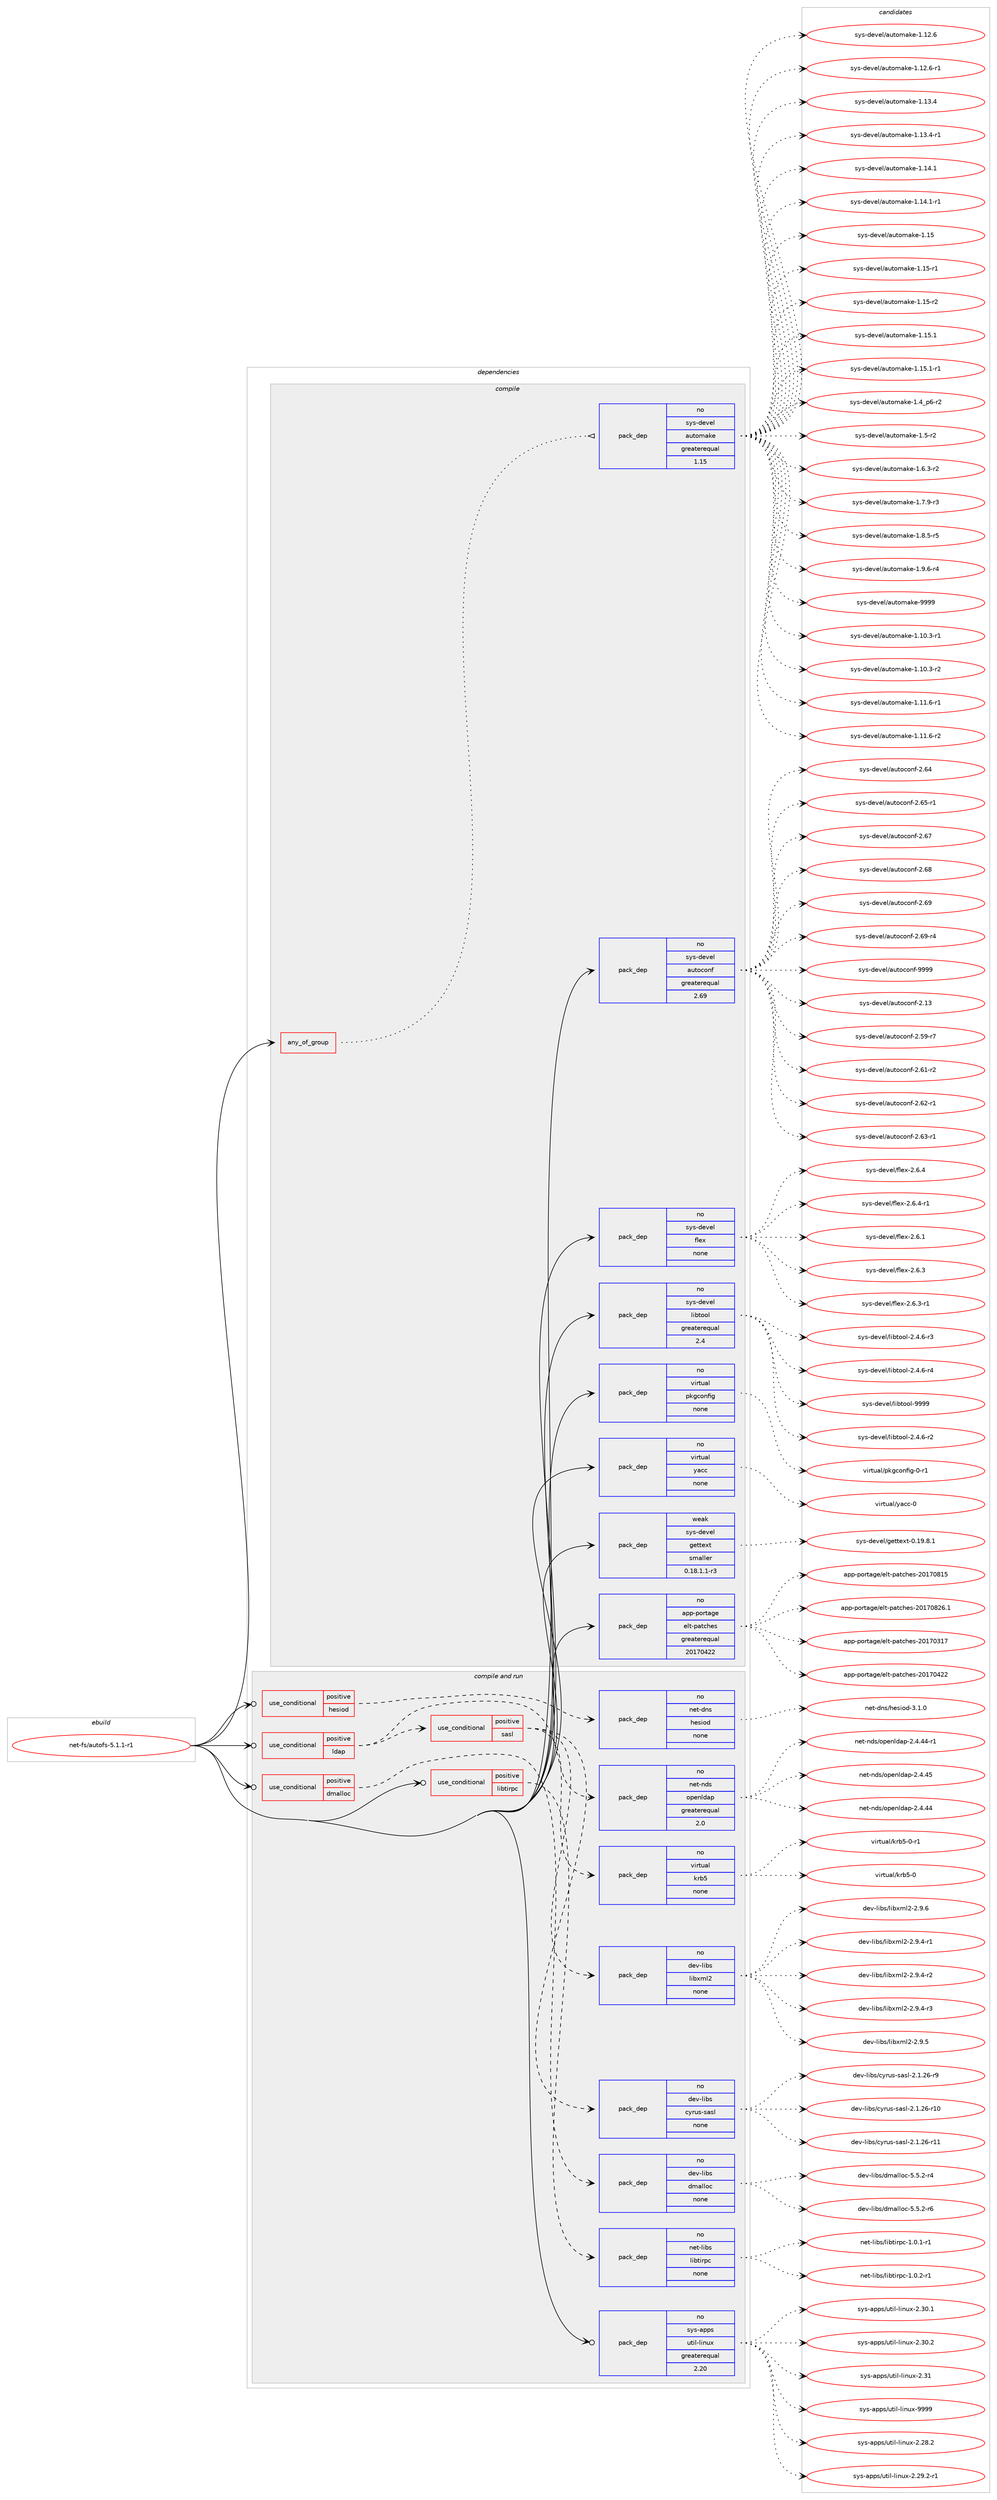 digraph prolog {

# *************
# Graph options
# *************

newrank=true;
concentrate=true;
compound=true;
graph [rankdir=LR,fontname=Helvetica,fontsize=10,ranksep=1.5];#, ranksep=2.5, nodesep=0.2];
edge  [arrowhead=vee];
node  [fontname=Helvetica,fontsize=10];

# **********
# The ebuild
# **********

subgraph cluster_leftcol {
color=gray;
rank=same;
label=<<i>ebuild</i>>;
id [label="net-fs/autofs-5.1.1-r1", color=red, width=4, href="../net-fs/autofs-5.1.1-r1.svg"];
}

# ****************
# The dependencies
# ****************

subgraph cluster_midcol {
color=gray;
label=<<i>dependencies</i>>;
subgraph cluster_compile {
fillcolor="#eeeeee";
style=filled;
label=<<i>compile</i>>;
subgraph any6581 {
dependency409292 [label=<<TABLE BORDER="0" CELLBORDER="1" CELLSPACING="0" CELLPADDING="4"><TR><TD CELLPADDING="10">any_of_group</TD></TR></TABLE>>, shape=none, color=red];subgraph pack301265 {
dependency409293 [label=<<TABLE BORDER="0" CELLBORDER="1" CELLSPACING="0" CELLPADDING="4" WIDTH="220"><TR><TD ROWSPAN="6" CELLPADDING="30">pack_dep</TD></TR><TR><TD WIDTH="110">no</TD></TR><TR><TD>sys-devel</TD></TR><TR><TD>automake</TD></TR><TR><TD>greaterequal</TD></TR><TR><TD>1.15</TD></TR></TABLE>>, shape=none, color=blue];
}
dependency409292:e -> dependency409293:w [weight=20,style="dotted",arrowhead="oinv"];
}
id:e -> dependency409292:w [weight=20,style="solid",arrowhead="vee"];
subgraph pack301266 {
dependency409294 [label=<<TABLE BORDER="0" CELLBORDER="1" CELLSPACING="0" CELLPADDING="4" WIDTH="220"><TR><TD ROWSPAN="6" CELLPADDING="30">pack_dep</TD></TR><TR><TD WIDTH="110">no</TD></TR><TR><TD>app-portage</TD></TR><TR><TD>elt-patches</TD></TR><TR><TD>greaterequal</TD></TR><TR><TD>20170422</TD></TR></TABLE>>, shape=none, color=blue];
}
id:e -> dependency409294:w [weight=20,style="solid",arrowhead="vee"];
subgraph pack301267 {
dependency409295 [label=<<TABLE BORDER="0" CELLBORDER="1" CELLSPACING="0" CELLPADDING="4" WIDTH="220"><TR><TD ROWSPAN="6" CELLPADDING="30">pack_dep</TD></TR><TR><TD WIDTH="110">no</TD></TR><TR><TD>sys-devel</TD></TR><TR><TD>autoconf</TD></TR><TR><TD>greaterequal</TD></TR><TR><TD>2.69</TD></TR></TABLE>>, shape=none, color=blue];
}
id:e -> dependency409295:w [weight=20,style="solid",arrowhead="vee"];
subgraph pack301268 {
dependency409296 [label=<<TABLE BORDER="0" CELLBORDER="1" CELLSPACING="0" CELLPADDING="4" WIDTH="220"><TR><TD ROWSPAN="6" CELLPADDING="30">pack_dep</TD></TR><TR><TD WIDTH="110">no</TD></TR><TR><TD>sys-devel</TD></TR><TR><TD>flex</TD></TR><TR><TD>none</TD></TR><TR><TD></TD></TR></TABLE>>, shape=none, color=blue];
}
id:e -> dependency409296:w [weight=20,style="solid",arrowhead="vee"];
subgraph pack301269 {
dependency409297 [label=<<TABLE BORDER="0" CELLBORDER="1" CELLSPACING="0" CELLPADDING="4" WIDTH="220"><TR><TD ROWSPAN="6" CELLPADDING="30">pack_dep</TD></TR><TR><TD WIDTH="110">no</TD></TR><TR><TD>sys-devel</TD></TR><TR><TD>libtool</TD></TR><TR><TD>greaterequal</TD></TR><TR><TD>2.4</TD></TR></TABLE>>, shape=none, color=blue];
}
id:e -> dependency409297:w [weight=20,style="solid",arrowhead="vee"];
subgraph pack301270 {
dependency409298 [label=<<TABLE BORDER="0" CELLBORDER="1" CELLSPACING="0" CELLPADDING="4" WIDTH="220"><TR><TD ROWSPAN="6" CELLPADDING="30">pack_dep</TD></TR><TR><TD WIDTH="110">no</TD></TR><TR><TD>virtual</TD></TR><TR><TD>pkgconfig</TD></TR><TR><TD>none</TD></TR><TR><TD></TD></TR></TABLE>>, shape=none, color=blue];
}
id:e -> dependency409298:w [weight=20,style="solid",arrowhead="vee"];
subgraph pack301271 {
dependency409299 [label=<<TABLE BORDER="0" CELLBORDER="1" CELLSPACING="0" CELLPADDING="4" WIDTH="220"><TR><TD ROWSPAN="6" CELLPADDING="30">pack_dep</TD></TR><TR><TD WIDTH="110">no</TD></TR><TR><TD>virtual</TD></TR><TR><TD>yacc</TD></TR><TR><TD>none</TD></TR><TR><TD></TD></TR></TABLE>>, shape=none, color=blue];
}
id:e -> dependency409299:w [weight=20,style="solid",arrowhead="vee"];
subgraph pack301272 {
dependency409300 [label=<<TABLE BORDER="0" CELLBORDER="1" CELLSPACING="0" CELLPADDING="4" WIDTH="220"><TR><TD ROWSPAN="6" CELLPADDING="30">pack_dep</TD></TR><TR><TD WIDTH="110">weak</TD></TR><TR><TD>sys-devel</TD></TR><TR><TD>gettext</TD></TR><TR><TD>smaller</TD></TR><TR><TD>0.18.1.1-r3</TD></TR></TABLE>>, shape=none, color=blue];
}
id:e -> dependency409300:w [weight=20,style="solid",arrowhead="vee"];
}
subgraph cluster_compileandrun {
fillcolor="#eeeeee";
style=filled;
label=<<i>compile and run</i>>;
subgraph cond101258 {
dependency409301 [label=<<TABLE BORDER="0" CELLBORDER="1" CELLSPACING="0" CELLPADDING="4"><TR><TD ROWSPAN="3" CELLPADDING="10">use_conditional</TD></TR><TR><TD>positive</TD></TR><TR><TD>dmalloc</TD></TR></TABLE>>, shape=none, color=red];
subgraph pack301273 {
dependency409302 [label=<<TABLE BORDER="0" CELLBORDER="1" CELLSPACING="0" CELLPADDING="4" WIDTH="220"><TR><TD ROWSPAN="6" CELLPADDING="30">pack_dep</TD></TR><TR><TD WIDTH="110">no</TD></TR><TR><TD>dev-libs</TD></TR><TR><TD>dmalloc</TD></TR><TR><TD>none</TD></TR><TR><TD></TD></TR></TABLE>>, shape=none, color=blue];
}
dependency409301:e -> dependency409302:w [weight=20,style="dashed",arrowhead="vee"];
}
id:e -> dependency409301:w [weight=20,style="solid",arrowhead="odotvee"];
subgraph cond101259 {
dependency409303 [label=<<TABLE BORDER="0" CELLBORDER="1" CELLSPACING="0" CELLPADDING="4"><TR><TD ROWSPAN="3" CELLPADDING="10">use_conditional</TD></TR><TR><TD>positive</TD></TR><TR><TD>hesiod</TD></TR></TABLE>>, shape=none, color=red];
subgraph pack301274 {
dependency409304 [label=<<TABLE BORDER="0" CELLBORDER="1" CELLSPACING="0" CELLPADDING="4" WIDTH="220"><TR><TD ROWSPAN="6" CELLPADDING="30">pack_dep</TD></TR><TR><TD WIDTH="110">no</TD></TR><TR><TD>net-dns</TD></TR><TR><TD>hesiod</TD></TR><TR><TD>none</TD></TR><TR><TD></TD></TR></TABLE>>, shape=none, color=blue];
}
dependency409303:e -> dependency409304:w [weight=20,style="dashed",arrowhead="vee"];
}
id:e -> dependency409303:w [weight=20,style="solid",arrowhead="odotvee"];
subgraph cond101260 {
dependency409305 [label=<<TABLE BORDER="0" CELLBORDER="1" CELLSPACING="0" CELLPADDING="4"><TR><TD ROWSPAN="3" CELLPADDING="10">use_conditional</TD></TR><TR><TD>positive</TD></TR><TR><TD>ldap</TD></TR></TABLE>>, shape=none, color=red];
subgraph pack301275 {
dependency409306 [label=<<TABLE BORDER="0" CELLBORDER="1" CELLSPACING="0" CELLPADDING="4" WIDTH="220"><TR><TD ROWSPAN="6" CELLPADDING="30">pack_dep</TD></TR><TR><TD WIDTH="110">no</TD></TR><TR><TD>net-nds</TD></TR><TR><TD>openldap</TD></TR><TR><TD>greaterequal</TD></TR><TR><TD>2.0</TD></TR></TABLE>>, shape=none, color=blue];
}
dependency409305:e -> dependency409306:w [weight=20,style="dashed",arrowhead="vee"];
subgraph cond101261 {
dependency409307 [label=<<TABLE BORDER="0" CELLBORDER="1" CELLSPACING="0" CELLPADDING="4"><TR><TD ROWSPAN="3" CELLPADDING="10">use_conditional</TD></TR><TR><TD>positive</TD></TR><TR><TD>sasl</TD></TR></TABLE>>, shape=none, color=red];
subgraph pack301276 {
dependency409308 [label=<<TABLE BORDER="0" CELLBORDER="1" CELLSPACING="0" CELLPADDING="4" WIDTH="220"><TR><TD ROWSPAN="6" CELLPADDING="30">pack_dep</TD></TR><TR><TD WIDTH="110">no</TD></TR><TR><TD>dev-libs</TD></TR><TR><TD>cyrus-sasl</TD></TR><TR><TD>none</TD></TR><TR><TD></TD></TR></TABLE>>, shape=none, color=blue];
}
dependency409307:e -> dependency409308:w [weight=20,style="dashed",arrowhead="vee"];
subgraph pack301277 {
dependency409309 [label=<<TABLE BORDER="0" CELLBORDER="1" CELLSPACING="0" CELLPADDING="4" WIDTH="220"><TR><TD ROWSPAN="6" CELLPADDING="30">pack_dep</TD></TR><TR><TD WIDTH="110">no</TD></TR><TR><TD>dev-libs</TD></TR><TR><TD>libxml2</TD></TR><TR><TD>none</TD></TR><TR><TD></TD></TR></TABLE>>, shape=none, color=blue];
}
dependency409307:e -> dependency409309:w [weight=20,style="dashed",arrowhead="vee"];
subgraph pack301278 {
dependency409310 [label=<<TABLE BORDER="0" CELLBORDER="1" CELLSPACING="0" CELLPADDING="4" WIDTH="220"><TR><TD ROWSPAN="6" CELLPADDING="30">pack_dep</TD></TR><TR><TD WIDTH="110">no</TD></TR><TR><TD>virtual</TD></TR><TR><TD>krb5</TD></TR><TR><TD>none</TD></TR><TR><TD></TD></TR></TABLE>>, shape=none, color=blue];
}
dependency409307:e -> dependency409310:w [weight=20,style="dashed",arrowhead="vee"];
}
dependency409305:e -> dependency409307:w [weight=20,style="dashed",arrowhead="vee"];
}
id:e -> dependency409305:w [weight=20,style="solid",arrowhead="odotvee"];
subgraph cond101262 {
dependency409311 [label=<<TABLE BORDER="0" CELLBORDER="1" CELLSPACING="0" CELLPADDING="4"><TR><TD ROWSPAN="3" CELLPADDING="10">use_conditional</TD></TR><TR><TD>positive</TD></TR><TR><TD>libtirpc</TD></TR></TABLE>>, shape=none, color=red];
subgraph pack301279 {
dependency409312 [label=<<TABLE BORDER="0" CELLBORDER="1" CELLSPACING="0" CELLPADDING="4" WIDTH="220"><TR><TD ROWSPAN="6" CELLPADDING="30">pack_dep</TD></TR><TR><TD WIDTH="110">no</TD></TR><TR><TD>net-libs</TD></TR><TR><TD>libtirpc</TD></TR><TR><TD>none</TD></TR><TR><TD></TD></TR></TABLE>>, shape=none, color=blue];
}
dependency409311:e -> dependency409312:w [weight=20,style="dashed",arrowhead="vee"];
}
id:e -> dependency409311:w [weight=20,style="solid",arrowhead="odotvee"];
subgraph pack301280 {
dependency409313 [label=<<TABLE BORDER="0" CELLBORDER="1" CELLSPACING="0" CELLPADDING="4" WIDTH="220"><TR><TD ROWSPAN="6" CELLPADDING="30">pack_dep</TD></TR><TR><TD WIDTH="110">no</TD></TR><TR><TD>sys-apps</TD></TR><TR><TD>util-linux</TD></TR><TR><TD>greaterequal</TD></TR><TR><TD>2.20</TD></TR></TABLE>>, shape=none, color=blue];
}
id:e -> dependency409313:w [weight=20,style="solid",arrowhead="odotvee"];
}
subgraph cluster_run {
fillcolor="#eeeeee";
style=filled;
label=<<i>run</i>>;
}
}

# **************
# The candidates
# **************

subgraph cluster_choices {
rank=same;
color=gray;
label=<<i>candidates</i>>;

subgraph choice301265 {
color=black;
nodesep=1;
choice11512111545100101118101108479711711611110997107101454946494846514511449 [label="sys-devel/automake-1.10.3-r1", color=red, width=4,href="../sys-devel/automake-1.10.3-r1.svg"];
choice11512111545100101118101108479711711611110997107101454946494846514511450 [label="sys-devel/automake-1.10.3-r2", color=red, width=4,href="../sys-devel/automake-1.10.3-r2.svg"];
choice11512111545100101118101108479711711611110997107101454946494946544511449 [label="sys-devel/automake-1.11.6-r1", color=red, width=4,href="../sys-devel/automake-1.11.6-r1.svg"];
choice11512111545100101118101108479711711611110997107101454946494946544511450 [label="sys-devel/automake-1.11.6-r2", color=red, width=4,href="../sys-devel/automake-1.11.6-r2.svg"];
choice1151211154510010111810110847971171161111099710710145494649504654 [label="sys-devel/automake-1.12.6", color=red, width=4,href="../sys-devel/automake-1.12.6.svg"];
choice11512111545100101118101108479711711611110997107101454946495046544511449 [label="sys-devel/automake-1.12.6-r1", color=red, width=4,href="../sys-devel/automake-1.12.6-r1.svg"];
choice1151211154510010111810110847971171161111099710710145494649514652 [label="sys-devel/automake-1.13.4", color=red, width=4,href="../sys-devel/automake-1.13.4.svg"];
choice11512111545100101118101108479711711611110997107101454946495146524511449 [label="sys-devel/automake-1.13.4-r1", color=red, width=4,href="../sys-devel/automake-1.13.4-r1.svg"];
choice1151211154510010111810110847971171161111099710710145494649524649 [label="sys-devel/automake-1.14.1", color=red, width=4,href="../sys-devel/automake-1.14.1.svg"];
choice11512111545100101118101108479711711611110997107101454946495246494511449 [label="sys-devel/automake-1.14.1-r1", color=red, width=4,href="../sys-devel/automake-1.14.1-r1.svg"];
choice115121115451001011181011084797117116111109971071014549464953 [label="sys-devel/automake-1.15", color=red, width=4,href="../sys-devel/automake-1.15.svg"];
choice1151211154510010111810110847971171161111099710710145494649534511449 [label="sys-devel/automake-1.15-r1", color=red, width=4,href="../sys-devel/automake-1.15-r1.svg"];
choice1151211154510010111810110847971171161111099710710145494649534511450 [label="sys-devel/automake-1.15-r2", color=red, width=4,href="../sys-devel/automake-1.15-r2.svg"];
choice1151211154510010111810110847971171161111099710710145494649534649 [label="sys-devel/automake-1.15.1", color=red, width=4,href="../sys-devel/automake-1.15.1.svg"];
choice11512111545100101118101108479711711611110997107101454946495346494511449 [label="sys-devel/automake-1.15.1-r1", color=red, width=4,href="../sys-devel/automake-1.15.1-r1.svg"];
choice115121115451001011181011084797117116111109971071014549465295112544511450 [label="sys-devel/automake-1.4_p6-r2", color=red, width=4,href="../sys-devel/automake-1.4_p6-r2.svg"];
choice11512111545100101118101108479711711611110997107101454946534511450 [label="sys-devel/automake-1.5-r2", color=red, width=4,href="../sys-devel/automake-1.5-r2.svg"];
choice115121115451001011181011084797117116111109971071014549465446514511450 [label="sys-devel/automake-1.6.3-r2", color=red, width=4,href="../sys-devel/automake-1.6.3-r2.svg"];
choice115121115451001011181011084797117116111109971071014549465546574511451 [label="sys-devel/automake-1.7.9-r3", color=red, width=4,href="../sys-devel/automake-1.7.9-r3.svg"];
choice115121115451001011181011084797117116111109971071014549465646534511453 [label="sys-devel/automake-1.8.5-r5", color=red, width=4,href="../sys-devel/automake-1.8.5-r5.svg"];
choice115121115451001011181011084797117116111109971071014549465746544511452 [label="sys-devel/automake-1.9.6-r4", color=red, width=4,href="../sys-devel/automake-1.9.6-r4.svg"];
choice115121115451001011181011084797117116111109971071014557575757 [label="sys-devel/automake-9999", color=red, width=4,href="../sys-devel/automake-9999.svg"];
dependency409293:e -> choice11512111545100101118101108479711711611110997107101454946494846514511449:w [style=dotted,weight="100"];
dependency409293:e -> choice11512111545100101118101108479711711611110997107101454946494846514511450:w [style=dotted,weight="100"];
dependency409293:e -> choice11512111545100101118101108479711711611110997107101454946494946544511449:w [style=dotted,weight="100"];
dependency409293:e -> choice11512111545100101118101108479711711611110997107101454946494946544511450:w [style=dotted,weight="100"];
dependency409293:e -> choice1151211154510010111810110847971171161111099710710145494649504654:w [style=dotted,weight="100"];
dependency409293:e -> choice11512111545100101118101108479711711611110997107101454946495046544511449:w [style=dotted,weight="100"];
dependency409293:e -> choice1151211154510010111810110847971171161111099710710145494649514652:w [style=dotted,weight="100"];
dependency409293:e -> choice11512111545100101118101108479711711611110997107101454946495146524511449:w [style=dotted,weight="100"];
dependency409293:e -> choice1151211154510010111810110847971171161111099710710145494649524649:w [style=dotted,weight="100"];
dependency409293:e -> choice11512111545100101118101108479711711611110997107101454946495246494511449:w [style=dotted,weight="100"];
dependency409293:e -> choice115121115451001011181011084797117116111109971071014549464953:w [style=dotted,weight="100"];
dependency409293:e -> choice1151211154510010111810110847971171161111099710710145494649534511449:w [style=dotted,weight="100"];
dependency409293:e -> choice1151211154510010111810110847971171161111099710710145494649534511450:w [style=dotted,weight="100"];
dependency409293:e -> choice1151211154510010111810110847971171161111099710710145494649534649:w [style=dotted,weight="100"];
dependency409293:e -> choice11512111545100101118101108479711711611110997107101454946495346494511449:w [style=dotted,weight="100"];
dependency409293:e -> choice115121115451001011181011084797117116111109971071014549465295112544511450:w [style=dotted,weight="100"];
dependency409293:e -> choice11512111545100101118101108479711711611110997107101454946534511450:w [style=dotted,weight="100"];
dependency409293:e -> choice115121115451001011181011084797117116111109971071014549465446514511450:w [style=dotted,weight="100"];
dependency409293:e -> choice115121115451001011181011084797117116111109971071014549465546574511451:w [style=dotted,weight="100"];
dependency409293:e -> choice115121115451001011181011084797117116111109971071014549465646534511453:w [style=dotted,weight="100"];
dependency409293:e -> choice115121115451001011181011084797117116111109971071014549465746544511452:w [style=dotted,weight="100"];
dependency409293:e -> choice115121115451001011181011084797117116111109971071014557575757:w [style=dotted,weight="100"];
}
subgraph choice301266 {
color=black;
nodesep=1;
choice97112112451121111141169710310147101108116451129711699104101115455048495548514955 [label="app-portage/elt-patches-20170317", color=red, width=4,href="../app-portage/elt-patches-20170317.svg"];
choice97112112451121111141169710310147101108116451129711699104101115455048495548525050 [label="app-portage/elt-patches-20170422", color=red, width=4,href="../app-portage/elt-patches-20170422.svg"];
choice97112112451121111141169710310147101108116451129711699104101115455048495548564953 [label="app-portage/elt-patches-20170815", color=red, width=4,href="../app-portage/elt-patches-20170815.svg"];
choice971121124511211111411697103101471011081164511297116991041011154550484955485650544649 [label="app-portage/elt-patches-20170826.1", color=red, width=4,href="../app-portage/elt-patches-20170826.1.svg"];
dependency409294:e -> choice97112112451121111141169710310147101108116451129711699104101115455048495548514955:w [style=dotted,weight="100"];
dependency409294:e -> choice97112112451121111141169710310147101108116451129711699104101115455048495548525050:w [style=dotted,weight="100"];
dependency409294:e -> choice97112112451121111141169710310147101108116451129711699104101115455048495548564953:w [style=dotted,weight="100"];
dependency409294:e -> choice971121124511211111411697103101471011081164511297116991041011154550484955485650544649:w [style=dotted,weight="100"];
}
subgraph choice301267 {
color=black;
nodesep=1;
choice115121115451001011181011084797117116111991111101024550464951 [label="sys-devel/autoconf-2.13", color=red, width=4,href="../sys-devel/autoconf-2.13.svg"];
choice1151211154510010111810110847971171161119911111010245504653574511455 [label="sys-devel/autoconf-2.59-r7", color=red, width=4,href="../sys-devel/autoconf-2.59-r7.svg"];
choice1151211154510010111810110847971171161119911111010245504654494511450 [label="sys-devel/autoconf-2.61-r2", color=red, width=4,href="../sys-devel/autoconf-2.61-r2.svg"];
choice1151211154510010111810110847971171161119911111010245504654504511449 [label="sys-devel/autoconf-2.62-r1", color=red, width=4,href="../sys-devel/autoconf-2.62-r1.svg"];
choice1151211154510010111810110847971171161119911111010245504654514511449 [label="sys-devel/autoconf-2.63-r1", color=red, width=4,href="../sys-devel/autoconf-2.63-r1.svg"];
choice115121115451001011181011084797117116111991111101024550465452 [label="sys-devel/autoconf-2.64", color=red, width=4,href="../sys-devel/autoconf-2.64.svg"];
choice1151211154510010111810110847971171161119911111010245504654534511449 [label="sys-devel/autoconf-2.65-r1", color=red, width=4,href="../sys-devel/autoconf-2.65-r1.svg"];
choice115121115451001011181011084797117116111991111101024550465455 [label="sys-devel/autoconf-2.67", color=red, width=4,href="../sys-devel/autoconf-2.67.svg"];
choice115121115451001011181011084797117116111991111101024550465456 [label="sys-devel/autoconf-2.68", color=red, width=4,href="../sys-devel/autoconf-2.68.svg"];
choice115121115451001011181011084797117116111991111101024550465457 [label="sys-devel/autoconf-2.69", color=red, width=4,href="../sys-devel/autoconf-2.69.svg"];
choice1151211154510010111810110847971171161119911111010245504654574511452 [label="sys-devel/autoconf-2.69-r4", color=red, width=4,href="../sys-devel/autoconf-2.69-r4.svg"];
choice115121115451001011181011084797117116111991111101024557575757 [label="sys-devel/autoconf-9999", color=red, width=4,href="../sys-devel/autoconf-9999.svg"];
dependency409295:e -> choice115121115451001011181011084797117116111991111101024550464951:w [style=dotted,weight="100"];
dependency409295:e -> choice1151211154510010111810110847971171161119911111010245504653574511455:w [style=dotted,weight="100"];
dependency409295:e -> choice1151211154510010111810110847971171161119911111010245504654494511450:w [style=dotted,weight="100"];
dependency409295:e -> choice1151211154510010111810110847971171161119911111010245504654504511449:w [style=dotted,weight="100"];
dependency409295:e -> choice1151211154510010111810110847971171161119911111010245504654514511449:w [style=dotted,weight="100"];
dependency409295:e -> choice115121115451001011181011084797117116111991111101024550465452:w [style=dotted,weight="100"];
dependency409295:e -> choice1151211154510010111810110847971171161119911111010245504654534511449:w [style=dotted,weight="100"];
dependency409295:e -> choice115121115451001011181011084797117116111991111101024550465455:w [style=dotted,weight="100"];
dependency409295:e -> choice115121115451001011181011084797117116111991111101024550465456:w [style=dotted,weight="100"];
dependency409295:e -> choice115121115451001011181011084797117116111991111101024550465457:w [style=dotted,weight="100"];
dependency409295:e -> choice1151211154510010111810110847971171161119911111010245504654574511452:w [style=dotted,weight="100"];
dependency409295:e -> choice115121115451001011181011084797117116111991111101024557575757:w [style=dotted,weight="100"];
}
subgraph choice301268 {
color=black;
nodesep=1;
choice1151211154510010111810110847102108101120455046544649 [label="sys-devel/flex-2.6.1", color=red, width=4,href="../sys-devel/flex-2.6.1.svg"];
choice1151211154510010111810110847102108101120455046544651 [label="sys-devel/flex-2.6.3", color=red, width=4,href="../sys-devel/flex-2.6.3.svg"];
choice11512111545100101118101108471021081011204550465446514511449 [label="sys-devel/flex-2.6.3-r1", color=red, width=4,href="../sys-devel/flex-2.6.3-r1.svg"];
choice1151211154510010111810110847102108101120455046544652 [label="sys-devel/flex-2.6.4", color=red, width=4,href="../sys-devel/flex-2.6.4.svg"];
choice11512111545100101118101108471021081011204550465446524511449 [label="sys-devel/flex-2.6.4-r1", color=red, width=4,href="../sys-devel/flex-2.6.4-r1.svg"];
dependency409296:e -> choice1151211154510010111810110847102108101120455046544649:w [style=dotted,weight="100"];
dependency409296:e -> choice1151211154510010111810110847102108101120455046544651:w [style=dotted,weight="100"];
dependency409296:e -> choice11512111545100101118101108471021081011204550465446514511449:w [style=dotted,weight="100"];
dependency409296:e -> choice1151211154510010111810110847102108101120455046544652:w [style=dotted,weight="100"];
dependency409296:e -> choice11512111545100101118101108471021081011204550465446524511449:w [style=dotted,weight="100"];
}
subgraph choice301269 {
color=black;
nodesep=1;
choice1151211154510010111810110847108105981161111111084550465246544511450 [label="sys-devel/libtool-2.4.6-r2", color=red, width=4,href="../sys-devel/libtool-2.4.6-r2.svg"];
choice1151211154510010111810110847108105981161111111084550465246544511451 [label="sys-devel/libtool-2.4.6-r3", color=red, width=4,href="../sys-devel/libtool-2.4.6-r3.svg"];
choice1151211154510010111810110847108105981161111111084550465246544511452 [label="sys-devel/libtool-2.4.6-r4", color=red, width=4,href="../sys-devel/libtool-2.4.6-r4.svg"];
choice1151211154510010111810110847108105981161111111084557575757 [label="sys-devel/libtool-9999", color=red, width=4,href="../sys-devel/libtool-9999.svg"];
dependency409297:e -> choice1151211154510010111810110847108105981161111111084550465246544511450:w [style=dotted,weight="100"];
dependency409297:e -> choice1151211154510010111810110847108105981161111111084550465246544511451:w [style=dotted,weight="100"];
dependency409297:e -> choice1151211154510010111810110847108105981161111111084550465246544511452:w [style=dotted,weight="100"];
dependency409297:e -> choice1151211154510010111810110847108105981161111111084557575757:w [style=dotted,weight="100"];
}
subgraph choice301270 {
color=black;
nodesep=1;
choice11810511411611797108471121071039911111010210510345484511449 [label="virtual/pkgconfig-0-r1", color=red, width=4,href="../virtual/pkgconfig-0-r1.svg"];
dependency409298:e -> choice11810511411611797108471121071039911111010210510345484511449:w [style=dotted,weight="100"];
}
subgraph choice301271 {
color=black;
nodesep=1;
choice11810511411611797108471219799994548 [label="virtual/yacc-0", color=red, width=4,href="../virtual/yacc-0.svg"];
dependency409299:e -> choice11810511411611797108471219799994548:w [style=dotted,weight="100"];
}
subgraph choice301272 {
color=black;
nodesep=1;
choice1151211154510010111810110847103101116116101120116454846495746564649 [label="sys-devel/gettext-0.19.8.1", color=red, width=4,href="../sys-devel/gettext-0.19.8.1.svg"];
dependency409300:e -> choice1151211154510010111810110847103101116116101120116454846495746564649:w [style=dotted,weight="100"];
}
subgraph choice301273 {
color=black;
nodesep=1;
choice10010111845108105981154710010997108108111994553465346504511452 [label="dev-libs/dmalloc-5.5.2-r4", color=red, width=4,href="../dev-libs/dmalloc-5.5.2-r4.svg"];
choice10010111845108105981154710010997108108111994553465346504511454 [label="dev-libs/dmalloc-5.5.2-r6", color=red, width=4,href="../dev-libs/dmalloc-5.5.2-r6.svg"];
dependency409302:e -> choice10010111845108105981154710010997108108111994553465346504511452:w [style=dotted,weight="100"];
dependency409302:e -> choice10010111845108105981154710010997108108111994553465346504511454:w [style=dotted,weight="100"];
}
subgraph choice301274 {
color=black;
nodesep=1;
choice1101011164510011011547104101115105111100455146494648 [label="net-dns/hesiod-3.1.0", color=red, width=4,href="../net-dns/hesiod-3.1.0.svg"];
dependency409304:e -> choice1101011164510011011547104101115105111100455146494648:w [style=dotted,weight="100"];
}
subgraph choice301275 {
color=black;
nodesep=1;
choice11010111645110100115471111121011101081009711245504652465252 [label="net-nds/openldap-2.4.44", color=red, width=4,href="../net-nds/openldap-2.4.44.svg"];
choice110101116451101001154711111210111010810097112455046524652524511449 [label="net-nds/openldap-2.4.44-r1", color=red, width=4,href="../net-nds/openldap-2.4.44-r1.svg"];
choice11010111645110100115471111121011101081009711245504652465253 [label="net-nds/openldap-2.4.45", color=red, width=4,href="../net-nds/openldap-2.4.45.svg"];
dependency409306:e -> choice11010111645110100115471111121011101081009711245504652465252:w [style=dotted,weight="100"];
dependency409306:e -> choice110101116451101001154711111210111010810097112455046524652524511449:w [style=dotted,weight="100"];
dependency409306:e -> choice11010111645110100115471111121011101081009711245504652465253:w [style=dotted,weight="100"];
}
subgraph choice301276 {
color=black;
nodesep=1;
choice10010111845108105981154799121114117115451159711510845504649465054451144948 [label="dev-libs/cyrus-sasl-2.1.26-r10", color=red, width=4,href="../dev-libs/cyrus-sasl-2.1.26-r10.svg"];
choice10010111845108105981154799121114117115451159711510845504649465054451144949 [label="dev-libs/cyrus-sasl-2.1.26-r11", color=red, width=4,href="../dev-libs/cyrus-sasl-2.1.26-r11.svg"];
choice100101118451081059811547991211141171154511597115108455046494650544511457 [label="dev-libs/cyrus-sasl-2.1.26-r9", color=red, width=4,href="../dev-libs/cyrus-sasl-2.1.26-r9.svg"];
dependency409308:e -> choice10010111845108105981154799121114117115451159711510845504649465054451144948:w [style=dotted,weight="100"];
dependency409308:e -> choice10010111845108105981154799121114117115451159711510845504649465054451144949:w [style=dotted,weight="100"];
dependency409308:e -> choice100101118451081059811547991211141171154511597115108455046494650544511457:w [style=dotted,weight="100"];
}
subgraph choice301277 {
color=black;
nodesep=1;
choice10010111845108105981154710810598120109108504550465746524511449 [label="dev-libs/libxml2-2.9.4-r1", color=red, width=4,href="../dev-libs/libxml2-2.9.4-r1.svg"];
choice10010111845108105981154710810598120109108504550465746524511450 [label="dev-libs/libxml2-2.9.4-r2", color=red, width=4,href="../dev-libs/libxml2-2.9.4-r2.svg"];
choice10010111845108105981154710810598120109108504550465746524511451 [label="dev-libs/libxml2-2.9.4-r3", color=red, width=4,href="../dev-libs/libxml2-2.9.4-r3.svg"];
choice1001011184510810598115471081059812010910850455046574653 [label="dev-libs/libxml2-2.9.5", color=red, width=4,href="../dev-libs/libxml2-2.9.5.svg"];
choice1001011184510810598115471081059812010910850455046574654 [label="dev-libs/libxml2-2.9.6", color=red, width=4,href="../dev-libs/libxml2-2.9.6.svg"];
dependency409309:e -> choice10010111845108105981154710810598120109108504550465746524511449:w [style=dotted,weight="100"];
dependency409309:e -> choice10010111845108105981154710810598120109108504550465746524511450:w [style=dotted,weight="100"];
dependency409309:e -> choice10010111845108105981154710810598120109108504550465746524511451:w [style=dotted,weight="100"];
dependency409309:e -> choice1001011184510810598115471081059812010910850455046574653:w [style=dotted,weight="100"];
dependency409309:e -> choice1001011184510810598115471081059812010910850455046574654:w [style=dotted,weight="100"];
}
subgraph choice301278 {
color=black;
nodesep=1;
choice118105114116117971084710711498534548 [label="virtual/krb5-0", color=red, width=4,href="../virtual/krb5-0.svg"];
choice1181051141161179710847107114985345484511449 [label="virtual/krb5-0-r1", color=red, width=4,href="../virtual/krb5-0-r1.svg"];
dependency409310:e -> choice118105114116117971084710711498534548:w [style=dotted,weight="100"];
dependency409310:e -> choice1181051141161179710847107114985345484511449:w [style=dotted,weight="100"];
}
subgraph choice301279 {
color=black;
nodesep=1;
choice11010111645108105981154710810598116105114112994549464846494511449 [label="net-libs/libtirpc-1.0.1-r1", color=red, width=4,href="../net-libs/libtirpc-1.0.1-r1.svg"];
choice11010111645108105981154710810598116105114112994549464846504511449 [label="net-libs/libtirpc-1.0.2-r1", color=red, width=4,href="../net-libs/libtirpc-1.0.2-r1.svg"];
dependency409312:e -> choice11010111645108105981154710810598116105114112994549464846494511449:w [style=dotted,weight="100"];
dependency409312:e -> choice11010111645108105981154710810598116105114112994549464846504511449:w [style=dotted,weight="100"];
}
subgraph choice301280 {
color=black;
nodesep=1;
choice1151211154597112112115471171161051084510810511011712045504650564650 [label="sys-apps/util-linux-2.28.2", color=red, width=4,href="../sys-apps/util-linux-2.28.2.svg"];
choice11512111545971121121154711711610510845108105110117120455046505746504511449 [label="sys-apps/util-linux-2.29.2-r1", color=red, width=4,href="../sys-apps/util-linux-2.29.2-r1.svg"];
choice1151211154597112112115471171161051084510810511011712045504651484649 [label="sys-apps/util-linux-2.30.1", color=red, width=4,href="../sys-apps/util-linux-2.30.1.svg"];
choice1151211154597112112115471171161051084510810511011712045504651484650 [label="sys-apps/util-linux-2.30.2", color=red, width=4,href="../sys-apps/util-linux-2.30.2.svg"];
choice115121115459711211211547117116105108451081051101171204550465149 [label="sys-apps/util-linux-2.31", color=red, width=4,href="../sys-apps/util-linux-2.31.svg"];
choice115121115459711211211547117116105108451081051101171204557575757 [label="sys-apps/util-linux-9999", color=red, width=4,href="../sys-apps/util-linux-9999.svg"];
dependency409313:e -> choice1151211154597112112115471171161051084510810511011712045504650564650:w [style=dotted,weight="100"];
dependency409313:e -> choice11512111545971121121154711711610510845108105110117120455046505746504511449:w [style=dotted,weight="100"];
dependency409313:e -> choice1151211154597112112115471171161051084510810511011712045504651484649:w [style=dotted,weight="100"];
dependency409313:e -> choice1151211154597112112115471171161051084510810511011712045504651484650:w [style=dotted,weight="100"];
dependency409313:e -> choice115121115459711211211547117116105108451081051101171204550465149:w [style=dotted,weight="100"];
dependency409313:e -> choice115121115459711211211547117116105108451081051101171204557575757:w [style=dotted,weight="100"];
}
}

}
